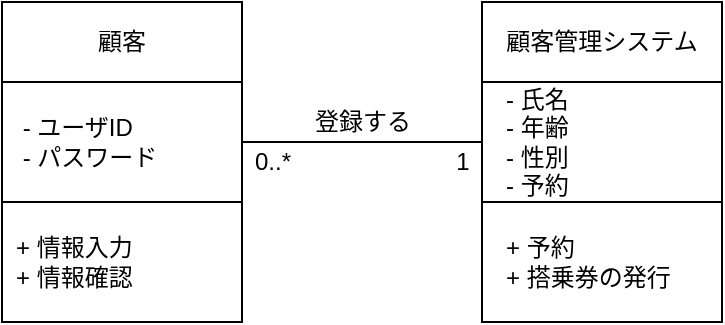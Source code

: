 <mxfile version="15.4.0" type="device"><diagram id="E7BNbNEfPZBRiZYLERSh" name="ページ1"><mxGraphModel dx="1102" dy="826" grid="1" gridSize="10" guides="1" tooltips="1" connect="1" arrows="1" fold="1" page="1" pageScale="1" pageWidth="827" pageHeight="1169" math="0" shadow="0"><root><mxCell id="0"/><mxCell id="1" parent="0"/><mxCell id="2AW1iP_zuHJ1DIpTL7C1-5" value="顧客" style="rounded=0;whiteSpace=wrap;html=1;" vertex="1" parent="1"><mxGeometry x="80" y="280" width="120" height="40" as="geometry"/></mxCell><mxCell id="2AW1iP_zuHJ1DIpTL7C1-6" value="顧客管理システム" style="rounded=0;whiteSpace=wrap;html=1;" vertex="1" parent="1"><mxGeometry x="320" y="280" width="120" height="40" as="geometry"/></mxCell><mxCell id="2AW1iP_zuHJ1DIpTL7C1-15" style="edgeStyle=orthogonalEdgeStyle;rounded=0;orthogonalLoop=1;jettySize=auto;html=1;entryX=0;entryY=0.5;entryDx=0;entryDy=0;endArrow=none;endFill=0;" edge="1" parent="1" source="2AW1iP_zuHJ1DIpTL7C1-7" target="2AW1iP_zuHJ1DIpTL7C1-11"><mxGeometry relative="1" as="geometry"/></mxCell><mxCell id="2AW1iP_zuHJ1DIpTL7C1-7" value="" style="rounded=0;whiteSpace=wrap;html=1;" vertex="1" parent="1"><mxGeometry x="80" y="320" width="120" height="60" as="geometry"/></mxCell><mxCell id="2AW1iP_zuHJ1DIpTL7C1-8" value="&lt;span&gt;&amp;nbsp;- ユーザID&lt;/span&gt;&lt;br&gt;&lt;span&gt;&amp;nbsp;- パスワード&lt;/span&gt;" style="text;html=1;align=left;verticalAlign=middle;resizable=0;points=[];autosize=1;strokeColor=none;fillColor=none;" vertex="1" parent="1"><mxGeometry x="85" y="335" width="80" height="30" as="geometry"/></mxCell><mxCell id="2AW1iP_zuHJ1DIpTL7C1-9" value="" style="rounded=0;whiteSpace=wrap;html=1;" vertex="1" parent="1"><mxGeometry x="80" y="380" width="120" height="60" as="geometry"/></mxCell><mxCell id="2AW1iP_zuHJ1DIpTL7C1-10" value="+ 情報入力&lt;br&gt;+ 情報確認" style="text;html=1;align=left;verticalAlign=middle;resizable=0;points=[];autosize=1;strokeColor=none;fillColor=none;" vertex="1" parent="1"><mxGeometry x="85" y="395" width="70" height="30" as="geometry"/></mxCell><mxCell id="2AW1iP_zuHJ1DIpTL7C1-11" value="" style="rounded=0;whiteSpace=wrap;html=1;" vertex="1" parent="1"><mxGeometry x="320" y="320" width="120" height="60" as="geometry"/></mxCell><mxCell id="2AW1iP_zuHJ1DIpTL7C1-12" value="" style="rounded=0;whiteSpace=wrap;html=1;" vertex="1" parent="1"><mxGeometry x="320" y="380" width="120" height="60" as="geometry"/></mxCell><mxCell id="2AW1iP_zuHJ1DIpTL7C1-13" value="+ 予約&lt;br&gt;+ 搭乗券の発行" style="text;html=1;align=left;verticalAlign=middle;resizable=0;points=[];autosize=1;strokeColor=none;fillColor=none;" vertex="1" parent="1"><mxGeometry x="330" y="395" width="100" height="30" as="geometry"/></mxCell><mxCell id="2AW1iP_zuHJ1DIpTL7C1-14" value="&lt;div&gt;&lt;span&gt;- 氏名&lt;/span&gt;&lt;/div&gt;&lt;div&gt;&lt;span&gt;- 年齢&lt;/span&gt;&lt;/div&gt;&lt;div&gt;&lt;span&gt;- 性別&lt;/span&gt;&lt;/div&gt;&lt;div&gt;&lt;span&gt;- 予約&lt;/span&gt;&lt;/div&gt;" style="text;html=1;align=left;verticalAlign=middle;resizable=0;points=[];autosize=1;strokeColor=none;fillColor=none;" vertex="1" parent="1"><mxGeometry x="330" y="320" width="50" height="60" as="geometry"/></mxCell><mxCell id="2AW1iP_zuHJ1DIpTL7C1-16" value="0..*" style="text;html=1;align=center;verticalAlign=middle;resizable=0;points=[];autosize=1;strokeColor=none;fillColor=none;" vertex="1" parent="1"><mxGeometry x="200" y="350" width="30" height="20" as="geometry"/></mxCell><mxCell id="2AW1iP_zuHJ1DIpTL7C1-17" value="1" style="text;html=1;align=center;verticalAlign=middle;resizable=0;points=[];autosize=1;strokeColor=none;fillColor=none;" vertex="1" parent="1"><mxGeometry x="300" y="350" width="20" height="20" as="geometry"/></mxCell><mxCell id="2AW1iP_zuHJ1DIpTL7C1-18" value="登録する" style="text;html=1;align=center;verticalAlign=middle;resizable=0;points=[];autosize=1;strokeColor=none;fillColor=none;" vertex="1" parent="1"><mxGeometry x="230" y="330" width="60" height="20" as="geometry"/></mxCell></root></mxGraphModel></diagram></mxfile>